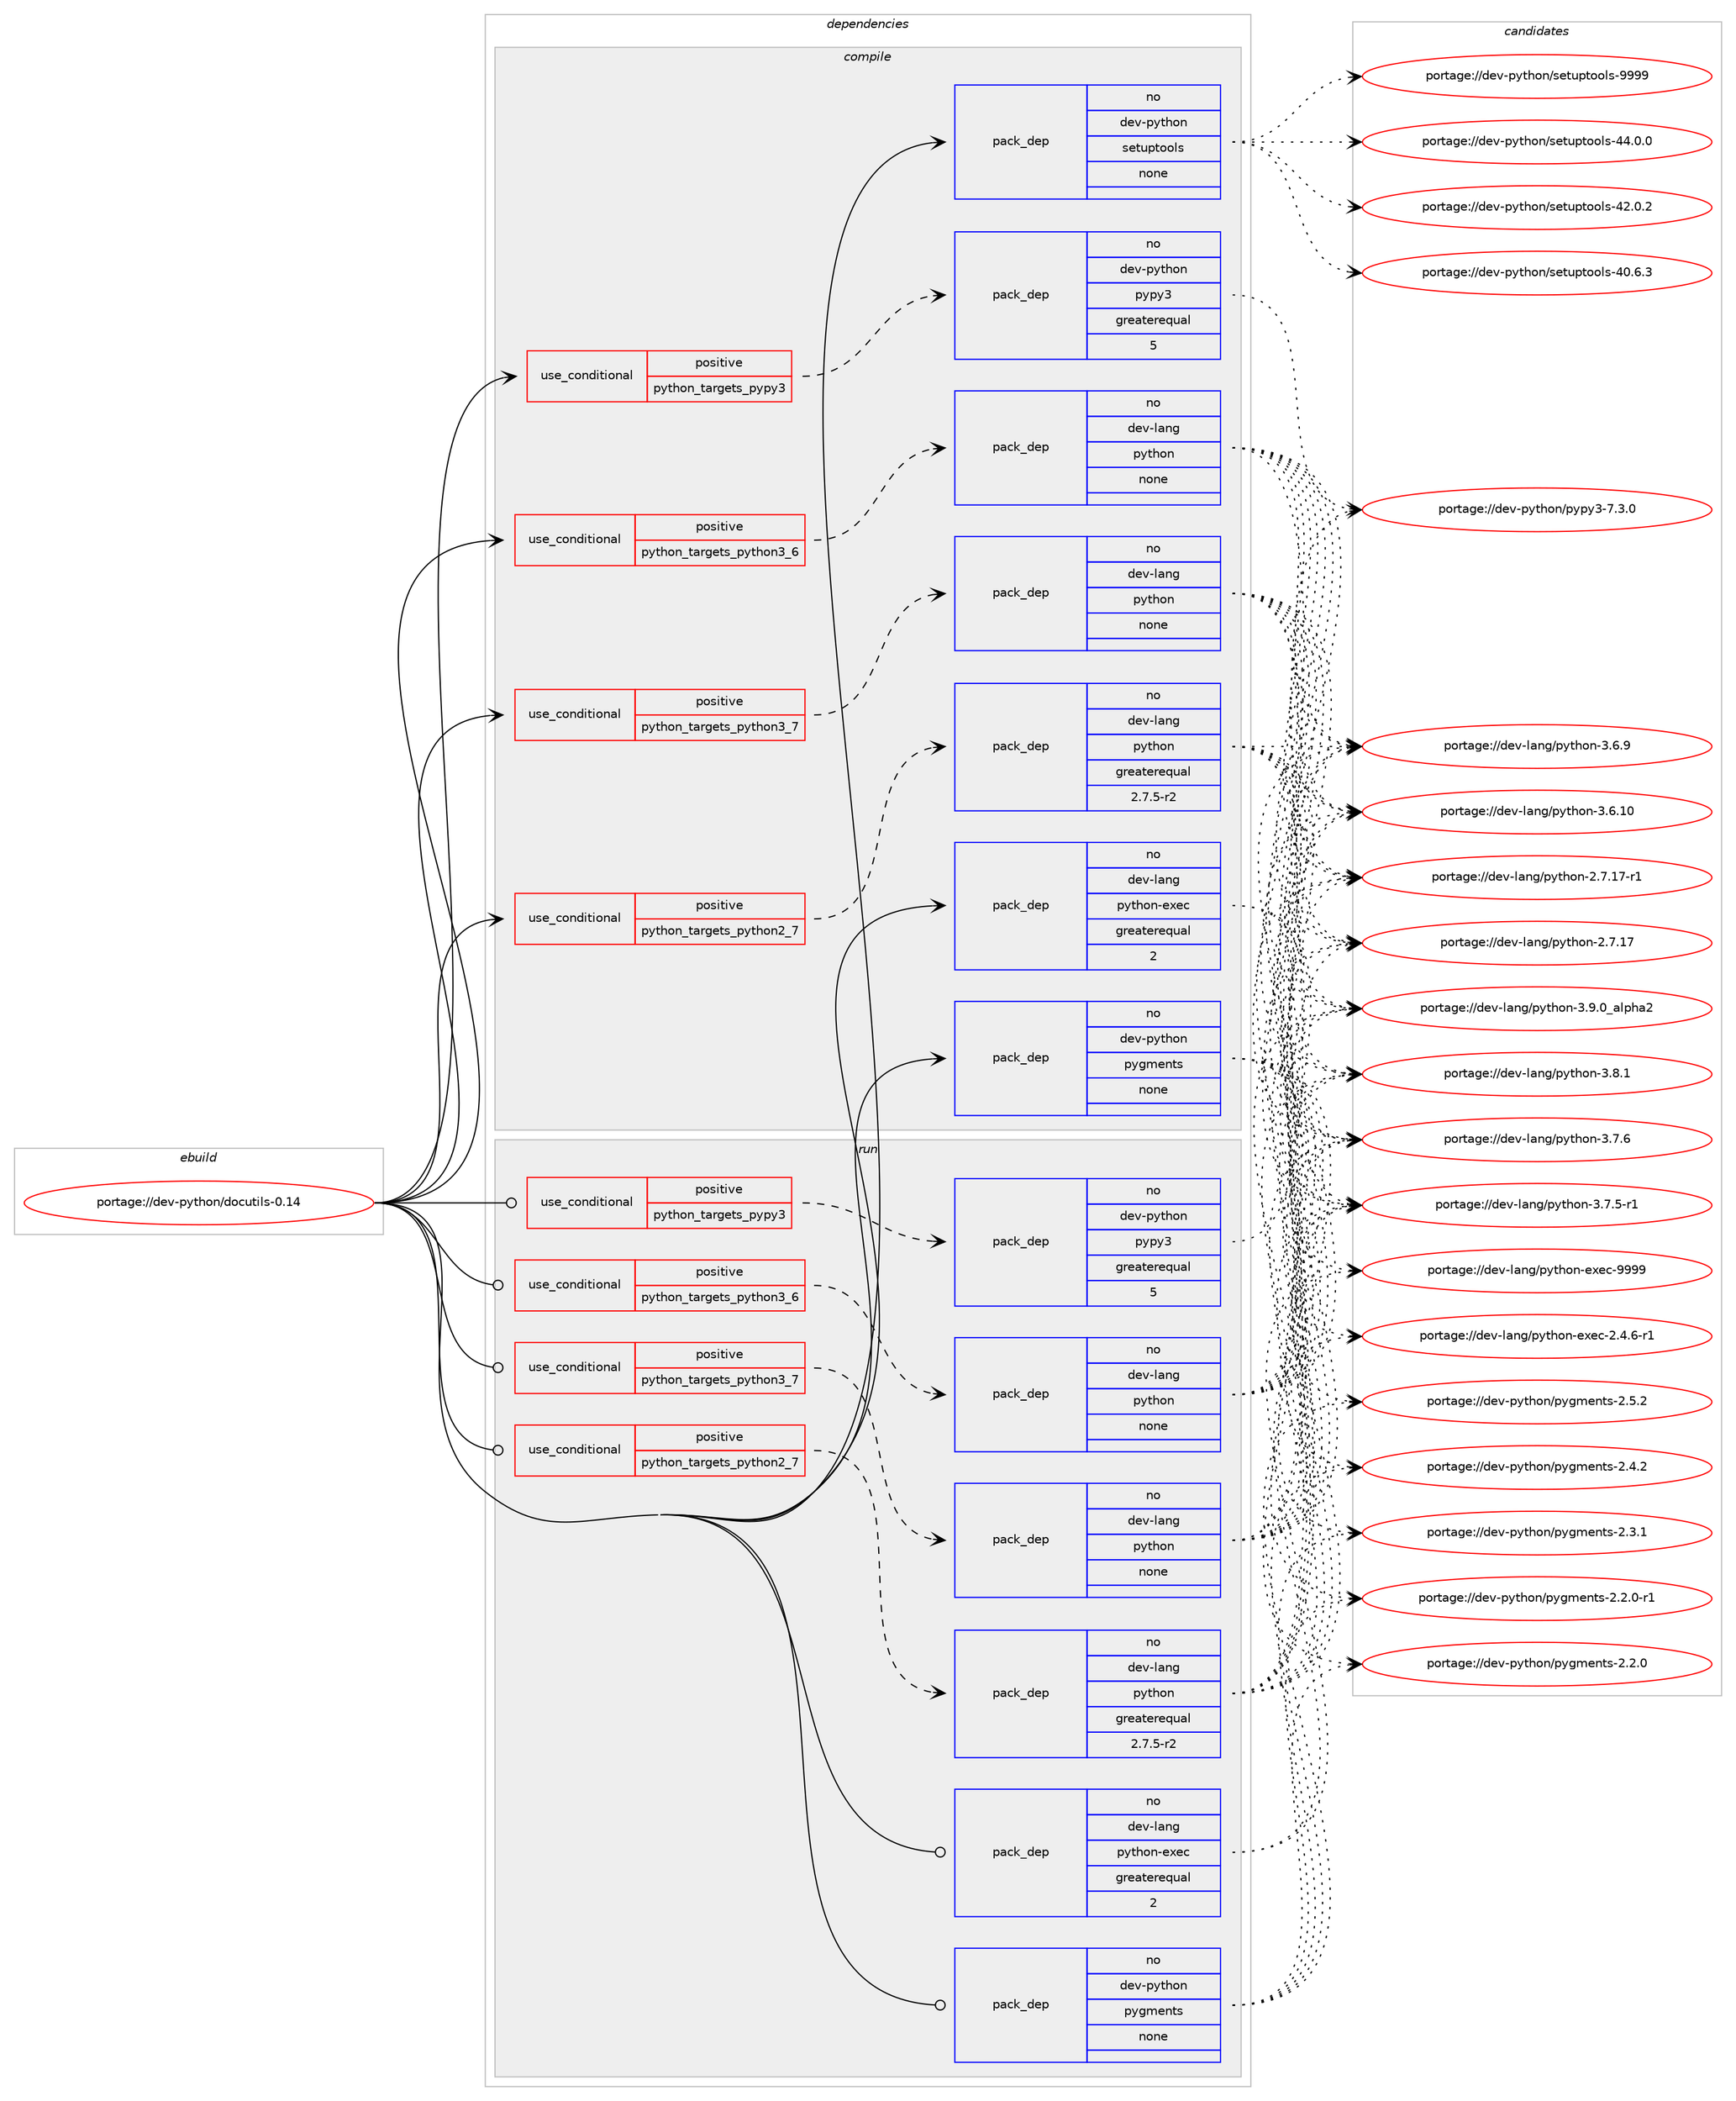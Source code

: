 digraph prolog {

# *************
# Graph options
# *************

newrank=true;
concentrate=true;
compound=true;
graph [rankdir=LR,fontname=Helvetica,fontsize=10,ranksep=1.5];#, ranksep=2.5, nodesep=0.2];
edge  [arrowhead=vee];
node  [fontname=Helvetica,fontsize=10];

# **********
# The ebuild
# **********

subgraph cluster_leftcol {
color=gray;
label=<<i>ebuild</i>>;
id [label="portage://dev-python/docutils-0.14", color=red, width=4, href="../dev-python/docutils-0.14.svg"];
}

# ****************
# The dependencies
# ****************

subgraph cluster_midcol {
color=gray;
label=<<i>dependencies</i>>;
subgraph cluster_compile {
fillcolor="#eeeeee";
style=filled;
label=<<i>compile</i>>;
subgraph cond116567 {
dependency463243 [label=<<TABLE BORDER="0" CELLBORDER="1" CELLSPACING="0" CELLPADDING="4"><TR><TD ROWSPAN="3" CELLPADDING="10">use_conditional</TD></TR><TR><TD>positive</TD></TR><TR><TD>python_targets_pypy3</TD></TR></TABLE>>, shape=none, color=red];
subgraph pack341683 {
dependency463244 [label=<<TABLE BORDER="0" CELLBORDER="1" CELLSPACING="0" CELLPADDING="4" WIDTH="220"><TR><TD ROWSPAN="6" CELLPADDING="30">pack_dep</TD></TR><TR><TD WIDTH="110">no</TD></TR><TR><TD>dev-python</TD></TR><TR><TD>pypy3</TD></TR><TR><TD>greaterequal</TD></TR><TR><TD>5</TD></TR></TABLE>>, shape=none, color=blue];
}
dependency463243:e -> dependency463244:w [weight=20,style="dashed",arrowhead="vee"];
}
id:e -> dependency463243:w [weight=20,style="solid",arrowhead="vee"];
subgraph cond116568 {
dependency463245 [label=<<TABLE BORDER="0" CELLBORDER="1" CELLSPACING="0" CELLPADDING="4"><TR><TD ROWSPAN="3" CELLPADDING="10">use_conditional</TD></TR><TR><TD>positive</TD></TR><TR><TD>python_targets_python2_7</TD></TR></TABLE>>, shape=none, color=red];
subgraph pack341684 {
dependency463246 [label=<<TABLE BORDER="0" CELLBORDER="1" CELLSPACING="0" CELLPADDING="4" WIDTH="220"><TR><TD ROWSPAN="6" CELLPADDING="30">pack_dep</TD></TR><TR><TD WIDTH="110">no</TD></TR><TR><TD>dev-lang</TD></TR><TR><TD>python</TD></TR><TR><TD>greaterequal</TD></TR><TR><TD>2.7.5-r2</TD></TR></TABLE>>, shape=none, color=blue];
}
dependency463245:e -> dependency463246:w [weight=20,style="dashed",arrowhead="vee"];
}
id:e -> dependency463245:w [weight=20,style="solid",arrowhead="vee"];
subgraph cond116569 {
dependency463247 [label=<<TABLE BORDER="0" CELLBORDER="1" CELLSPACING="0" CELLPADDING="4"><TR><TD ROWSPAN="3" CELLPADDING="10">use_conditional</TD></TR><TR><TD>positive</TD></TR><TR><TD>python_targets_python3_6</TD></TR></TABLE>>, shape=none, color=red];
subgraph pack341685 {
dependency463248 [label=<<TABLE BORDER="0" CELLBORDER="1" CELLSPACING="0" CELLPADDING="4" WIDTH="220"><TR><TD ROWSPAN="6" CELLPADDING="30">pack_dep</TD></TR><TR><TD WIDTH="110">no</TD></TR><TR><TD>dev-lang</TD></TR><TR><TD>python</TD></TR><TR><TD>none</TD></TR><TR><TD></TD></TR></TABLE>>, shape=none, color=blue];
}
dependency463247:e -> dependency463248:w [weight=20,style="dashed",arrowhead="vee"];
}
id:e -> dependency463247:w [weight=20,style="solid",arrowhead="vee"];
subgraph cond116570 {
dependency463249 [label=<<TABLE BORDER="0" CELLBORDER="1" CELLSPACING="0" CELLPADDING="4"><TR><TD ROWSPAN="3" CELLPADDING="10">use_conditional</TD></TR><TR><TD>positive</TD></TR><TR><TD>python_targets_python3_7</TD></TR></TABLE>>, shape=none, color=red];
subgraph pack341686 {
dependency463250 [label=<<TABLE BORDER="0" CELLBORDER="1" CELLSPACING="0" CELLPADDING="4" WIDTH="220"><TR><TD ROWSPAN="6" CELLPADDING="30">pack_dep</TD></TR><TR><TD WIDTH="110">no</TD></TR><TR><TD>dev-lang</TD></TR><TR><TD>python</TD></TR><TR><TD>none</TD></TR><TR><TD></TD></TR></TABLE>>, shape=none, color=blue];
}
dependency463249:e -> dependency463250:w [weight=20,style="dashed",arrowhead="vee"];
}
id:e -> dependency463249:w [weight=20,style="solid",arrowhead="vee"];
subgraph pack341687 {
dependency463251 [label=<<TABLE BORDER="0" CELLBORDER="1" CELLSPACING="0" CELLPADDING="4" WIDTH="220"><TR><TD ROWSPAN="6" CELLPADDING="30">pack_dep</TD></TR><TR><TD WIDTH="110">no</TD></TR><TR><TD>dev-lang</TD></TR><TR><TD>python-exec</TD></TR><TR><TD>greaterequal</TD></TR><TR><TD>2</TD></TR></TABLE>>, shape=none, color=blue];
}
id:e -> dependency463251:w [weight=20,style="solid",arrowhead="vee"];
subgraph pack341688 {
dependency463252 [label=<<TABLE BORDER="0" CELLBORDER="1" CELLSPACING="0" CELLPADDING="4" WIDTH="220"><TR><TD ROWSPAN="6" CELLPADDING="30">pack_dep</TD></TR><TR><TD WIDTH="110">no</TD></TR><TR><TD>dev-python</TD></TR><TR><TD>pygments</TD></TR><TR><TD>none</TD></TR><TR><TD></TD></TR></TABLE>>, shape=none, color=blue];
}
id:e -> dependency463252:w [weight=20,style="solid",arrowhead="vee"];
subgraph pack341689 {
dependency463253 [label=<<TABLE BORDER="0" CELLBORDER="1" CELLSPACING="0" CELLPADDING="4" WIDTH="220"><TR><TD ROWSPAN="6" CELLPADDING="30">pack_dep</TD></TR><TR><TD WIDTH="110">no</TD></TR><TR><TD>dev-python</TD></TR><TR><TD>setuptools</TD></TR><TR><TD>none</TD></TR><TR><TD></TD></TR></TABLE>>, shape=none, color=blue];
}
id:e -> dependency463253:w [weight=20,style="solid",arrowhead="vee"];
}
subgraph cluster_compileandrun {
fillcolor="#eeeeee";
style=filled;
label=<<i>compile and run</i>>;
}
subgraph cluster_run {
fillcolor="#eeeeee";
style=filled;
label=<<i>run</i>>;
subgraph cond116571 {
dependency463254 [label=<<TABLE BORDER="0" CELLBORDER="1" CELLSPACING="0" CELLPADDING="4"><TR><TD ROWSPAN="3" CELLPADDING="10">use_conditional</TD></TR><TR><TD>positive</TD></TR><TR><TD>python_targets_pypy3</TD></TR></TABLE>>, shape=none, color=red];
subgraph pack341690 {
dependency463255 [label=<<TABLE BORDER="0" CELLBORDER="1" CELLSPACING="0" CELLPADDING="4" WIDTH="220"><TR><TD ROWSPAN="6" CELLPADDING="30">pack_dep</TD></TR><TR><TD WIDTH="110">no</TD></TR><TR><TD>dev-python</TD></TR><TR><TD>pypy3</TD></TR><TR><TD>greaterequal</TD></TR><TR><TD>5</TD></TR></TABLE>>, shape=none, color=blue];
}
dependency463254:e -> dependency463255:w [weight=20,style="dashed",arrowhead="vee"];
}
id:e -> dependency463254:w [weight=20,style="solid",arrowhead="odot"];
subgraph cond116572 {
dependency463256 [label=<<TABLE BORDER="0" CELLBORDER="1" CELLSPACING="0" CELLPADDING="4"><TR><TD ROWSPAN="3" CELLPADDING="10">use_conditional</TD></TR><TR><TD>positive</TD></TR><TR><TD>python_targets_python2_7</TD></TR></TABLE>>, shape=none, color=red];
subgraph pack341691 {
dependency463257 [label=<<TABLE BORDER="0" CELLBORDER="1" CELLSPACING="0" CELLPADDING="4" WIDTH="220"><TR><TD ROWSPAN="6" CELLPADDING="30">pack_dep</TD></TR><TR><TD WIDTH="110">no</TD></TR><TR><TD>dev-lang</TD></TR><TR><TD>python</TD></TR><TR><TD>greaterequal</TD></TR><TR><TD>2.7.5-r2</TD></TR></TABLE>>, shape=none, color=blue];
}
dependency463256:e -> dependency463257:w [weight=20,style="dashed",arrowhead="vee"];
}
id:e -> dependency463256:w [weight=20,style="solid",arrowhead="odot"];
subgraph cond116573 {
dependency463258 [label=<<TABLE BORDER="0" CELLBORDER="1" CELLSPACING="0" CELLPADDING="4"><TR><TD ROWSPAN="3" CELLPADDING="10">use_conditional</TD></TR><TR><TD>positive</TD></TR><TR><TD>python_targets_python3_6</TD></TR></TABLE>>, shape=none, color=red];
subgraph pack341692 {
dependency463259 [label=<<TABLE BORDER="0" CELLBORDER="1" CELLSPACING="0" CELLPADDING="4" WIDTH="220"><TR><TD ROWSPAN="6" CELLPADDING="30">pack_dep</TD></TR><TR><TD WIDTH="110">no</TD></TR><TR><TD>dev-lang</TD></TR><TR><TD>python</TD></TR><TR><TD>none</TD></TR><TR><TD></TD></TR></TABLE>>, shape=none, color=blue];
}
dependency463258:e -> dependency463259:w [weight=20,style="dashed",arrowhead="vee"];
}
id:e -> dependency463258:w [weight=20,style="solid",arrowhead="odot"];
subgraph cond116574 {
dependency463260 [label=<<TABLE BORDER="0" CELLBORDER="1" CELLSPACING="0" CELLPADDING="4"><TR><TD ROWSPAN="3" CELLPADDING="10">use_conditional</TD></TR><TR><TD>positive</TD></TR><TR><TD>python_targets_python3_7</TD></TR></TABLE>>, shape=none, color=red];
subgraph pack341693 {
dependency463261 [label=<<TABLE BORDER="0" CELLBORDER="1" CELLSPACING="0" CELLPADDING="4" WIDTH="220"><TR><TD ROWSPAN="6" CELLPADDING="30">pack_dep</TD></TR><TR><TD WIDTH="110">no</TD></TR><TR><TD>dev-lang</TD></TR><TR><TD>python</TD></TR><TR><TD>none</TD></TR><TR><TD></TD></TR></TABLE>>, shape=none, color=blue];
}
dependency463260:e -> dependency463261:w [weight=20,style="dashed",arrowhead="vee"];
}
id:e -> dependency463260:w [weight=20,style="solid",arrowhead="odot"];
subgraph pack341694 {
dependency463262 [label=<<TABLE BORDER="0" CELLBORDER="1" CELLSPACING="0" CELLPADDING="4" WIDTH="220"><TR><TD ROWSPAN="6" CELLPADDING="30">pack_dep</TD></TR><TR><TD WIDTH="110">no</TD></TR><TR><TD>dev-lang</TD></TR><TR><TD>python-exec</TD></TR><TR><TD>greaterequal</TD></TR><TR><TD>2</TD></TR></TABLE>>, shape=none, color=blue];
}
id:e -> dependency463262:w [weight=20,style="solid",arrowhead="odot"];
subgraph pack341695 {
dependency463263 [label=<<TABLE BORDER="0" CELLBORDER="1" CELLSPACING="0" CELLPADDING="4" WIDTH="220"><TR><TD ROWSPAN="6" CELLPADDING="30">pack_dep</TD></TR><TR><TD WIDTH="110">no</TD></TR><TR><TD>dev-python</TD></TR><TR><TD>pygments</TD></TR><TR><TD>none</TD></TR><TR><TD></TD></TR></TABLE>>, shape=none, color=blue];
}
id:e -> dependency463263:w [weight=20,style="solid",arrowhead="odot"];
}
}

# **************
# The candidates
# **************

subgraph cluster_choices {
rank=same;
color=gray;
label=<<i>candidates</i>>;

subgraph choice341683 {
color=black;
nodesep=1;
choice100101118451121211161041111104711212111212151455546514648 [label="portage://dev-python/pypy3-7.3.0", color=red, width=4,href="../dev-python/pypy3-7.3.0.svg"];
dependency463244:e -> choice100101118451121211161041111104711212111212151455546514648:w [style=dotted,weight="100"];
}
subgraph choice341684 {
color=black;
nodesep=1;
choice10010111845108971101034711212111610411111045514657464895971081121049750 [label="portage://dev-lang/python-3.9.0_alpha2", color=red, width=4,href="../dev-lang/python-3.9.0_alpha2.svg"];
choice100101118451089711010347112121116104111110455146564649 [label="portage://dev-lang/python-3.8.1", color=red, width=4,href="../dev-lang/python-3.8.1.svg"];
choice100101118451089711010347112121116104111110455146554654 [label="portage://dev-lang/python-3.7.6", color=red, width=4,href="../dev-lang/python-3.7.6.svg"];
choice1001011184510897110103471121211161041111104551465546534511449 [label="portage://dev-lang/python-3.7.5-r1", color=red, width=4,href="../dev-lang/python-3.7.5-r1.svg"];
choice100101118451089711010347112121116104111110455146544657 [label="portage://dev-lang/python-3.6.9", color=red, width=4,href="../dev-lang/python-3.6.9.svg"];
choice10010111845108971101034711212111610411111045514654464948 [label="portage://dev-lang/python-3.6.10", color=red, width=4,href="../dev-lang/python-3.6.10.svg"];
choice100101118451089711010347112121116104111110455046554649554511449 [label="portage://dev-lang/python-2.7.17-r1", color=red, width=4,href="../dev-lang/python-2.7.17-r1.svg"];
choice10010111845108971101034711212111610411111045504655464955 [label="portage://dev-lang/python-2.7.17", color=red, width=4,href="../dev-lang/python-2.7.17.svg"];
dependency463246:e -> choice10010111845108971101034711212111610411111045514657464895971081121049750:w [style=dotted,weight="100"];
dependency463246:e -> choice100101118451089711010347112121116104111110455146564649:w [style=dotted,weight="100"];
dependency463246:e -> choice100101118451089711010347112121116104111110455146554654:w [style=dotted,weight="100"];
dependency463246:e -> choice1001011184510897110103471121211161041111104551465546534511449:w [style=dotted,weight="100"];
dependency463246:e -> choice100101118451089711010347112121116104111110455146544657:w [style=dotted,weight="100"];
dependency463246:e -> choice10010111845108971101034711212111610411111045514654464948:w [style=dotted,weight="100"];
dependency463246:e -> choice100101118451089711010347112121116104111110455046554649554511449:w [style=dotted,weight="100"];
dependency463246:e -> choice10010111845108971101034711212111610411111045504655464955:w [style=dotted,weight="100"];
}
subgraph choice341685 {
color=black;
nodesep=1;
choice10010111845108971101034711212111610411111045514657464895971081121049750 [label="portage://dev-lang/python-3.9.0_alpha2", color=red, width=4,href="../dev-lang/python-3.9.0_alpha2.svg"];
choice100101118451089711010347112121116104111110455146564649 [label="portage://dev-lang/python-3.8.1", color=red, width=4,href="../dev-lang/python-3.8.1.svg"];
choice100101118451089711010347112121116104111110455146554654 [label="portage://dev-lang/python-3.7.6", color=red, width=4,href="../dev-lang/python-3.7.6.svg"];
choice1001011184510897110103471121211161041111104551465546534511449 [label="portage://dev-lang/python-3.7.5-r1", color=red, width=4,href="../dev-lang/python-3.7.5-r1.svg"];
choice100101118451089711010347112121116104111110455146544657 [label="portage://dev-lang/python-3.6.9", color=red, width=4,href="../dev-lang/python-3.6.9.svg"];
choice10010111845108971101034711212111610411111045514654464948 [label="portage://dev-lang/python-3.6.10", color=red, width=4,href="../dev-lang/python-3.6.10.svg"];
choice100101118451089711010347112121116104111110455046554649554511449 [label="portage://dev-lang/python-2.7.17-r1", color=red, width=4,href="../dev-lang/python-2.7.17-r1.svg"];
choice10010111845108971101034711212111610411111045504655464955 [label="portage://dev-lang/python-2.7.17", color=red, width=4,href="../dev-lang/python-2.7.17.svg"];
dependency463248:e -> choice10010111845108971101034711212111610411111045514657464895971081121049750:w [style=dotted,weight="100"];
dependency463248:e -> choice100101118451089711010347112121116104111110455146564649:w [style=dotted,weight="100"];
dependency463248:e -> choice100101118451089711010347112121116104111110455146554654:w [style=dotted,weight="100"];
dependency463248:e -> choice1001011184510897110103471121211161041111104551465546534511449:w [style=dotted,weight="100"];
dependency463248:e -> choice100101118451089711010347112121116104111110455146544657:w [style=dotted,weight="100"];
dependency463248:e -> choice10010111845108971101034711212111610411111045514654464948:w [style=dotted,weight="100"];
dependency463248:e -> choice100101118451089711010347112121116104111110455046554649554511449:w [style=dotted,weight="100"];
dependency463248:e -> choice10010111845108971101034711212111610411111045504655464955:w [style=dotted,weight="100"];
}
subgraph choice341686 {
color=black;
nodesep=1;
choice10010111845108971101034711212111610411111045514657464895971081121049750 [label="portage://dev-lang/python-3.9.0_alpha2", color=red, width=4,href="../dev-lang/python-3.9.0_alpha2.svg"];
choice100101118451089711010347112121116104111110455146564649 [label="portage://dev-lang/python-3.8.1", color=red, width=4,href="../dev-lang/python-3.8.1.svg"];
choice100101118451089711010347112121116104111110455146554654 [label="portage://dev-lang/python-3.7.6", color=red, width=4,href="../dev-lang/python-3.7.6.svg"];
choice1001011184510897110103471121211161041111104551465546534511449 [label="portage://dev-lang/python-3.7.5-r1", color=red, width=4,href="../dev-lang/python-3.7.5-r1.svg"];
choice100101118451089711010347112121116104111110455146544657 [label="portage://dev-lang/python-3.6.9", color=red, width=4,href="../dev-lang/python-3.6.9.svg"];
choice10010111845108971101034711212111610411111045514654464948 [label="portage://dev-lang/python-3.6.10", color=red, width=4,href="../dev-lang/python-3.6.10.svg"];
choice100101118451089711010347112121116104111110455046554649554511449 [label="portage://dev-lang/python-2.7.17-r1", color=red, width=4,href="../dev-lang/python-2.7.17-r1.svg"];
choice10010111845108971101034711212111610411111045504655464955 [label="portage://dev-lang/python-2.7.17", color=red, width=4,href="../dev-lang/python-2.7.17.svg"];
dependency463250:e -> choice10010111845108971101034711212111610411111045514657464895971081121049750:w [style=dotted,weight="100"];
dependency463250:e -> choice100101118451089711010347112121116104111110455146564649:w [style=dotted,weight="100"];
dependency463250:e -> choice100101118451089711010347112121116104111110455146554654:w [style=dotted,weight="100"];
dependency463250:e -> choice1001011184510897110103471121211161041111104551465546534511449:w [style=dotted,weight="100"];
dependency463250:e -> choice100101118451089711010347112121116104111110455146544657:w [style=dotted,weight="100"];
dependency463250:e -> choice10010111845108971101034711212111610411111045514654464948:w [style=dotted,weight="100"];
dependency463250:e -> choice100101118451089711010347112121116104111110455046554649554511449:w [style=dotted,weight="100"];
dependency463250:e -> choice10010111845108971101034711212111610411111045504655464955:w [style=dotted,weight="100"];
}
subgraph choice341687 {
color=black;
nodesep=1;
choice10010111845108971101034711212111610411111045101120101994557575757 [label="portage://dev-lang/python-exec-9999", color=red, width=4,href="../dev-lang/python-exec-9999.svg"];
choice10010111845108971101034711212111610411111045101120101994550465246544511449 [label="portage://dev-lang/python-exec-2.4.6-r1", color=red, width=4,href="../dev-lang/python-exec-2.4.6-r1.svg"];
dependency463251:e -> choice10010111845108971101034711212111610411111045101120101994557575757:w [style=dotted,weight="100"];
dependency463251:e -> choice10010111845108971101034711212111610411111045101120101994550465246544511449:w [style=dotted,weight="100"];
}
subgraph choice341688 {
color=black;
nodesep=1;
choice1001011184511212111610411111047112121103109101110116115455046534650 [label="portage://dev-python/pygments-2.5.2", color=red, width=4,href="../dev-python/pygments-2.5.2.svg"];
choice1001011184511212111610411111047112121103109101110116115455046524650 [label="portage://dev-python/pygments-2.4.2", color=red, width=4,href="../dev-python/pygments-2.4.2.svg"];
choice1001011184511212111610411111047112121103109101110116115455046514649 [label="portage://dev-python/pygments-2.3.1", color=red, width=4,href="../dev-python/pygments-2.3.1.svg"];
choice10010111845112121116104111110471121211031091011101161154550465046484511449 [label="portage://dev-python/pygments-2.2.0-r1", color=red, width=4,href="../dev-python/pygments-2.2.0-r1.svg"];
choice1001011184511212111610411111047112121103109101110116115455046504648 [label="portage://dev-python/pygments-2.2.0", color=red, width=4,href="../dev-python/pygments-2.2.0.svg"];
dependency463252:e -> choice1001011184511212111610411111047112121103109101110116115455046534650:w [style=dotted,weight="100"];
dependency463252:e -> choice1001011184511212111610411111047112121103109101110116115455046524650:w [style=dotted,weight="100"];
dependency463252:e -> choice1001011184511212111610411111047112121103109101110116115455046514649:w [style=dotted,weight="100"];
dependency463252:e -> choice10010111845112121116104111110471121211031091011101161154550465046484511449:w [style=dotted,weight="100"];
dependency463252:e -> choice1001011184511212111610411111047112121103109101110116115455046504648:w [style=dotted,weight="100"];
}
subgraph choice341689 {
color=black;
nodesep=1;
choice10010111845112121116104111110471151011161171121161111111081154557575757 [label="portage://dev-python/setuptools-9999", color=red, width=4,href="../dev-python/setuptools-9999.svg"];
choice100101118451121211161041111104711510111611711211611111110811545525246484648 [label="portage://dev-python/setuptools-44.0.0", color=red, width=4,href="../dev-python/setuptools-44.0.0.svg"];
choice100101118451121211161041111104711510111611711211611111110811545525046484650 [label="portage://dev-python/setuptools-42.0.2", color=red, width=4,href="../dev-python/setuptools-42.0.2.svg"];
choice100101118451121211161041111104711510111611711211611111110811545524846544651 [label="portage://dev-python/setuptools-40.6.3", color=red, width=4,href="../dev-python/setuptools-40.6.3.svg"];
dependency463253:e -> choice10010111845112121116104111110471151011161171121161111111081154557575757:w [style=dotted,weight="100"];
dependency463253:e -> choice100101118451121211161041111104711510111611711211611111110811545525246484648:w [style=dotted,weight="100"];
dependency463253:e -> choice100101118451121211161041111104711510111611711211611111110811545525046484650:w [style=dotted,weight="100"];
dependency463253:e -> choice100101118451121211161041111104711510111611711211611111110811545524846544651:w [style=dotted,weight="100"];
}
subgraph choice341690 {
color=black;
nodesep=1;
choice100101118451121211161041111104711212111212151455546514648 [label="portage://dev-python/pypy3-7.3.0", color=red, width=4,href="../dev-python/pypy3-7.3.0.svg"];
dependency463255:e -> choice100101118451121211161041111104711212111212151455546514648:w [style=dotted,weight="100"];
}
subgraph choice341691 {
color=black;
nodesep=1;
choice10010111845108971101034711212111610411111045514657464895971081121049750 [label="portage://dev-lang/python-3.9.0_alpha2", color=red, width=4,href="../dev-lang/python-3.9.0_alpha2.svg"];
choice100101118451089711010347112121116104111110455146564649 [label="portage://dev-lang/python-3.8.1", color=red, width=4,href="../dev-lang/python-3.8.1.svg"];
choice100101118451089711010347112121116104111110455146554654 [label="portage://dev-lang/python-3.7.6", color=red, width=4,href="../dev-lang/python-3.7.6.svg"];
choice1001011184510897110103471121211161041111104551465546534511449 [label="portage://dev-lang/python-3.7.5-r1", color=red, width=4,href="../dev-lang/python-3.7.5-r1.svg"];
choice100101118451089711010347112121116104111110455146544657 [label="portage://dev-lang/python-3.6.9", color=red, width=4,href="../dev-lang/python-3.6.9.svg"];
choice10010111845108971101034711212111610411111045514654464948 [label="portage://dev-lang/python-3.6.10", color=red, width=4,href="../dev-lang/python-3.6.10.svg"];
choice100101118451089711010347112121116104111110455046554649554511449 [label="portage://dev-lang/python-2.7.17-r1", color=red, width=4,href="../dev-lang/python-2.7.17-r1.svg"];
choice10010111845108971101034711212111610411111045504655464955 [label="portage://dev-lang/python-2.7.17", color=red, width=4,href="../dev-lang/python-2.7.17.svg"];
dependency463257:e -> choice10010111845108971101034711212111610411111045514657464895971081121049750:w [style=dotted,weight="100"];
dependency463257:e -> choice100101118451089711010347112121116104111110455146564649:w [style=dotted,weight="100"];
dependency463257:e -> choice100101118451089711010347112121116104111110455146554654:w [style=dotted,weight="100"];
dependency463257:e -> choice1001011184510897110103471121211161041111104551465546534511449:w [style=dotted,weight="100"];
dependency463257:e -> choice100101118451089711010347112121116104111110455146544657:w [style=dotted,weight="100"];
dependency463257:e -> choice10010111845108971101034711212111610411111045514654464948:w [style=dotted,weight="100"];
dependency463257:e -> choice100101118451089711010347112121116104111110455046554649554511449:w [style=dotted,weight="100"];
dependency463257:e -> choice10010111845108971101034711212111610411111045504655464955:w [style=dotted,weight="100"];
}
subgraph choice341692 {
color=black;
nodesep=1;
choice10010111845108971101034711212111610411111045514657464895971081121049750 [label="portage://dev-lang/python-3.9.0_alpha2", color=red, width=4,href="../dev-lang/python-3.9.0_alpha2.svg"];
choice100101118451089711010347112121116104111110455146564649 [label="portage://dev-lang/python-3.8.1", color=red, width=4,href="../dev-lang/python-3.8.1.svg"];
choice100101118451089711010347112121116104111110455146554654 [label="portage://dev-lang/python-3.7.6", color=red, width=4,href="../dev-lang/python-3.7.6.svg"];
choice1001011184510897110103471121211161041111104551465546534511449 [label="portage://dev-lang/python-3.7.5-r1", color=red, width=4,href="../dev-lang/python-3.7.5-r1.svg"];
choice100101118451089711010347112121116104111110455146544657 [label="portage://dev-lang/python-3.6.9", color=red, width=4,href="../dev-lang/python-3.6.9.svg"];
choice10010111845108971101034711212111610411111045514654464948 [label="portage://dev-lang/python-3.6.10", color=red, width=4,href="../dev-lang/python-3.6.10.svg"];
choice100101118451089711010347112121116104111110455046554649554511449 [label="portage://dev-lang/python-2.7.17-r1", color=red, width=4,href="../dev-lang/python-2.7.17-r1.svg"];
choice10010111845108971101034711212111610411111045504655464955 [label="portage://dev-lang/python-2.7.17", color=red, width=4,href="../dev-lang/python-2.7.17.svg"];
dependency463259:e -> choice10010111845108971101034711212111610411111045514657464895971081121049750:w [style=dotted,weight="100"];
dependency463259:e -> choice100101118451089711010347112121116104111110455146564649:w [style=dotted,weight="100"];
dependency463259:e -> choice100101118451089711010347112121116104111110455146554654:w [style=dotted,weight="100"];
dependency463259:e -> choice1001011184510897110103471121211161041111104551465546534511449:w [style=dotted,weight="100"];
dependency463259:e -> choice100101118451089711010347112121116104111110455146544657:w [style=dotted,weight="100"];
dependency463259:e -> choice10010111845108971101034711212111610411111045514654464948:w [style=dotted,weight="100"];
dependency463259:e -> choice100101118451089711010347112121116104111110455046554649554511449:w [style=dotted,weight="100"];
dependency463259:e -> choice10010111845108971101034711212111610411111045504655464955:w [style=dotted,weight="100"];
}
subgraph choice341693 {
color=black;
nodesep=1;
choice10010111845108971101034711212111610411111045514657464895971081121049750 [label="portage://dev-lang/python-3.9.0_alpha2", color=red, width=4,href="../dev-lang/python-3.9.0_alpha2.svg"];
choice100101118451089711010347112121116104111110455146564649 [label="portage://dev-lang/python-3.8.1", color=red, width=4,href="../dev-lang/python-3.8.1.svg"];
choice100101118451089711010347112121116104111110455146554654 [label="portage://dev-lang/python-3.7.6", color=red, width=4,href="../dev-lang/python-3.7.6.svg"];
choice1001011184510897110103471121211161041111104551465546534511449 [label="portage://dev-lang/python-3.7.5-r1", color=red, width=4,href="../dev-lang/python-3.7.5-r1.svg"];
choice100101118451089711010347112121116104111110455146544657 [label="portage://dev-lang/python-3.6.9", color=red, width=4,href="../dev-lang/python-3.6.9.svg"];
choice10010111845108971101034711212111610411111045514654464948 [label="portage://dev-lang/python-3.6.10", color=red, width=4,href="../dev-lang/python-3.6.10.svg"];
choice100101118451089711010347112121116104111110455046554649554511449 [label="portage://dev-lang/python-2.7.17-r1", color=red, width=4,href="../dev-lang/python-2.7.17-r1.svg"];
choice10010111845108971101034711212111610411111045504655464955 [label="portage://dev-lang/python-2.7.17", color=red, width=4,href="../dev-lang/python-2.7.17.svg"];
dependency463261:e -> choice10010111845108971101034711212111610411111045514657464895971081121049750:w [style=dotted,weight="100"];
dependency463261:e -> choice100101118451089711010347112121116104111110455146564649:w [style=dotted,weight="100"];
dependency463261:e -> choice100101118451089711010347112121116104111110455146554654:w [style=dotted,weight="100"];
dependency463261:e -> choice1001011184510897110103471121211161041111104551465546534511449:w [style=dotted,weight="100"];
dependency463261:e -> choice100101118451089711010347112121116104111110455146544657:w [style=dotted,weight="100"];
dependency463261:e -> choice10010111845108971101034711212111610411111045514654464948:w [style=dotted,weight="100"];
dependency463261:e -> choice100101118451089711010347112121116104111110455046554649554511449:w [style=dotted,weight="100"];
dependency463261:e -> choice10010111845108971101034711212111610411111045504655464955:w [style=dotted,weight="100"];
}
subgraph choice341694 {
color=black;
nodesep=1;
choice10010111845108971101034711212111610411111045101120101994557575757 [label="portage://dev-lang/python-exec-9999", color=red, width=4,href="../dev-lang/python-exec-9999.svg"];
choice10010111845108971101034711212111610411111045101120101994550465246544511449 [label="portage://dev-lang/python-exec-2.4.6-r1", color=red, width=4,href="../dev-lang/python-exec-2.4.6-r1.svg"];
dependency463262:e -> choice10010111845108971101034711212111610411111045101120101994557575757:w [style=dotted,weight="100"];
dependency463262:e -> choice10010111845108971101034711212111610411111045101120101994550465246544511449:w [style=dotted,weight="100"];
}
subgraph choice341695 {
color=black;
nodesep=1;
choice1001011184511212111610411111047112121103109101110116115455046534650 [label="portage://dev-python/pygments-2.5.2", color=red, width=4,href="../dev-python/pygments-2.5.2.svg"];
choice1001011184511212111610411111047112121103109101110116115455046524650 [label="portage://dev-python/pygments-2.4.2", color=red, width=4,href="../dev-python/pygments-2.4.2.svg"];
choice1001011184511212111610411111047112121103109101110116115455046514649 [label="portage://dev-python/pygments-2.3.1", color=red, width=4,href="../dev-python/pygments-2.3.1.svg"];
choice10010111845112121116104111110471121211031091011101161154550465046484511449 [label="portage://dev-python/pygments-2.2.0-r1", color=red, width=4,href="../dev-python/pygments-2.2.0-r1.svg"];
choice1001011184511212111610411111047112121103109101110116115455046504648 [label="portage://dev-python/pygments-2.2.0", color=red, width=4,href="../dev-python/pygments-2.2.0.svg"];
dependency463263:e -> choice1001011184511212111610411111047112121103109101110116115455046534650:w [style=dotted,weight="100"];
dependency463263:e -> choice1001011184511212111610411111047112121103109101110116115455046524650:w [style=dotted,weight="100"];
dependency463263:e -> choice1001011184511212111610411111047112121103109101110116115455046514649:w [style=dotted,weight="100"];
dependency463263:e -> choice10010111845112121116104111110471121211031091011101161154550465046484511449:w [style=dotted,weight="100"];
dependency463263:e -> choice1001011184511212111610411111047112121103109101110116115455046504648:w [style=dotted,weight="100"];
}
}

}
